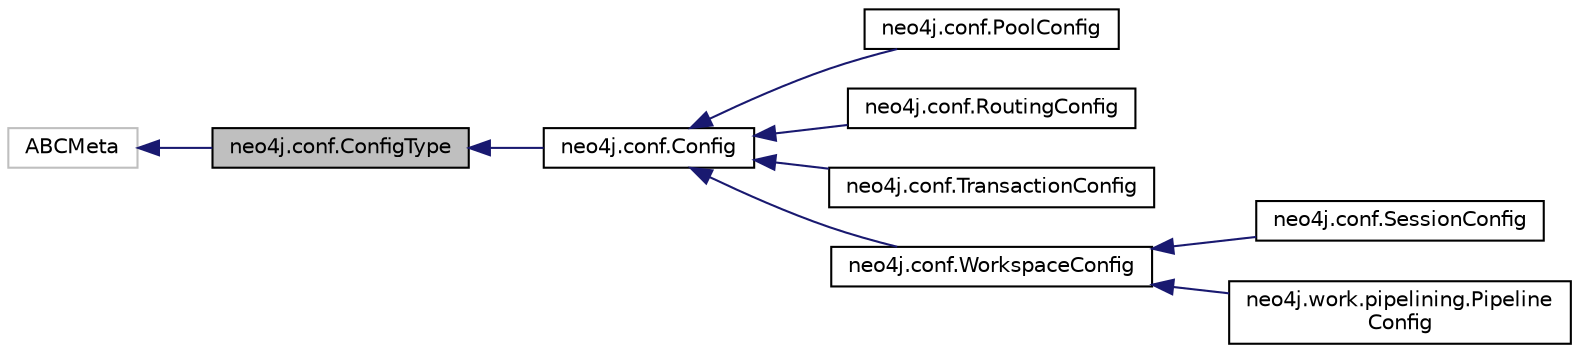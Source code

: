 digraph "neo4j.conf.ConfigType"
{
 // LATEX_PDF_SIZE
  edge [fontname="Helvetica",fontsize="10",labelfontname="Helvetica",labelfontsize="10"];
  node [fontname="Helvetica",fontsize="10",shape=record];
  rankdir="LR";
  Node1 [label="neo4j.conf.ConfigType",height=0.2,width=0.4,color="black", fillcolor="grey75", style="filled", fontcolor="black",tooltip=" "];
  Node2 -> Node1 [dir="back",color="midnightblue",fontsize="10",style="solid",fontname="Helvetica"];
  Node2 [label="ABCMeta",height=0.2,width=0.4,color="grey75", fillcolor="white", style="filled",tooltip=" "];
  Node1 -> Node3 [dir="back",color="midnightblue",fontsize="10",style="solid",fontname="Helvetica"];
  Node3 [label="neo4j.conf.Config",height=0.2,width=0.4,color="black", fillcolor="white", style="filled",URL="$classneo4j_1_1conf_1_1_config.html",tooltip=" "];
  Node3 -> Node4 [dir="back",color="midnightblue",fontsize="10",style="solid",fontname="Helvetica"];
  Node4 [label="neo4j.conf.PoolConfig",height=0.2,width=0.4,color="black", fillcolor="white", style="filled",URL="$classneo4j_1_1conf_1_1_pool_config.html",tooltip=" "];
  Node3 -> Node5 [dir="back",color="midnightblue",fontsize="10",style="solid",fontname="Helvetica"];
  Node5 [label="neo4j.conf.RoutingConfig",height=0.2,width=0.4,color="black", fillcolor="white", style="filled",URL="$classneo4j_1_1conf_1_1_routing_config.html",tooltip=" "];
  Node3 -> Node6 [dir="back",color="midnightblue",fontsize="10",style="solid",fontname="Helvetica"];
  Node6 [label="neo4j.conf.TransactionConfig",height=0.2,width=0.4,color="black", fillcolor="white", style="filled",URL="$classneo4j_1_1conf_1_1_transaction_config.html",tooltip=" "];
  Node3 -> Node7 [dir="back",color="midnightblue",fontsize="10",style="solid",fontname="Helvetica"];
  Node7 [label="neo4j.conf.WorkspaceConfig",height=0.2,width=0.4,color="black", fillcolor="white", style="filled",URL="$classneo4j_1_1conf_1_1_workspace_config.html",tooltip=" "];
  Node7 -> Node8 [dir="back",color="midnightblue",fontsize="10",style="solid",fontname="Helvetica"];
  Node8 [label="neo4j.conf.SessionConfig",height=0.2,width=0.4,color="black", fillcolor="white", style="filled",URL="$classneo4j_1_1conf_1_1_session_config.html",tooltip=" "];
  Node7 -> Node9 [dir="back",color="midnightblue",fontsize="10",style="solid",fontname="Helvetica"];
  Node9 [label="neo4j.work.pipelining.Pipeline\lConfig",height=0.2,width=0.4,color="black", fillcolor="white", style="filled",URL="$classneo4j_1_1work_1_1pipelining_1_1_pipeline_config.html",tooltip=" "];
}
